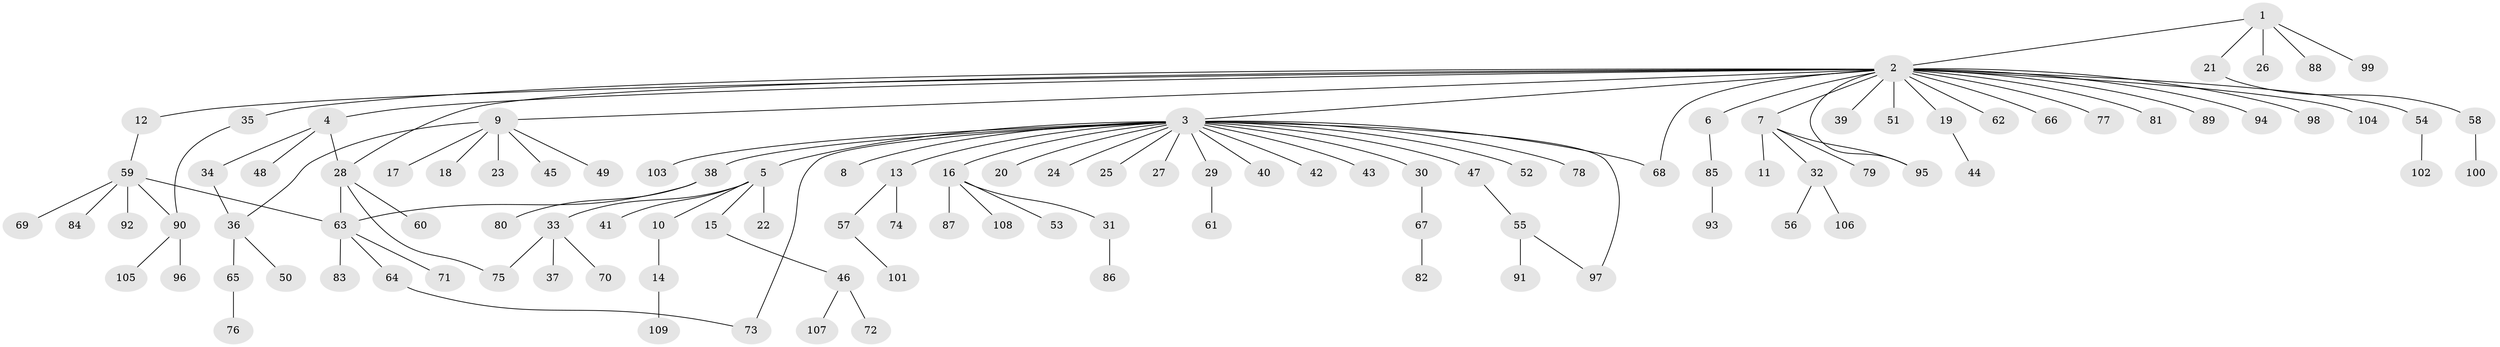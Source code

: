 // coarse degree distribution, {4: 0.09411764705882353, 22: 0.011764705882352941, 23: 0.011764705882352941, 6: 0.047058823529411764, 2: 0.1411764705882353, 1: 0.6705882352941176, 3: 0.023529411764705882}
// Generated by graph-tools (version 1.1) at 2025/23/03/03/25 07:23:54]
// undirected, 109 vertices, 118 edges
graph export_dot {
graph [start="1"]
  node [color=gray90,style=filled];
  1;
  2;
  3;
  4;
  5;
  6;
  7;
  8;
  9;
  10;
  11;
  12;
  13;
  14;
  15;
  16;
  17;
  18;
  19;
  20;
  21;
  22;
  23;
  24;
  25;
  26;
  27;
  28;
  29;
  30;
  31;
  32;
  33;
  34;
  35;
  36;
  37;
  38;
  39;
  40;
  41;
  42;
  43;
  44;
  45;
  46;
  47;
  48;
  49;
  50;
  51;
  52;
  53;
  54;
  55;
  56;
  57;
  58;
  59;
  60;
  61;
  62;
  63;
  64;
  65;
  66;
  67;
  68;
  69;
  70;
  71;
  72;
  73;
  74;
  75;
  76;
  77;
  78;
  79;
  80;
  81;
  82;
  83;
  84;
  85;
  86;
  87;
  88;
  89;
  90;
  91;
  92;
  93;
  94;
  95;
  96;
  97;
  98;
  99;
  100;
  101;
  102;
  103;
  104;
  105;
  106;
  107;
  108;
  109;
  1 -- 2;
  1 -- 21;
  1 -- 26;
  1 -- 88;
  1 -- 99;
  2 -- 3;
  2 -- 4;
  2 -- 6;
  2 -- 7;
  2 -- 9;
  2 -- 12;
  2 -- 19;
  2 -- 28;
  2 -- 35;
  2 -- 39;
  2 -- 51;
  2 -- 54;
  2 -- 62;
  2 -- 66;
  2 -- 68;
  2 -- 77;
  2 -- 81;
  2 -- 89;
  2 -- 94;
  2 -- 95;
  2 -- 98;
  2 -- 104;
  3 -- 5;
  3 -- 8;
  3 -- 13;
  3 -- 16;
  3 -- 20;
  3 -- 24;
  3 -- 25;
  3 -- 27;
  3 -- 29;
  3 -- 30;
  3 -- 38;
  3 -- 40;
  3 -- 42;
  3 -- 43;
  3 -- 47;
  3 -- 52;
  3 -- 68;
  3 -- 73;
  3 -- 78;
  3 -- 97;
  3 -- 103;
  4 -- 28;
  4 -- 34;
  4 -- 48;
  5 -- 10;
  5 -- 15;
  5 -- 22;
  5 -- 33;
  5 -- 41;
  6 -- 85;
  7 -- 11;
  7 -- 32;
  7 -- 79;
  7 -- 95;
  9 -- 17;
  9 -- 18;
  9 -- 23;
  9 -- 36;
  9 -- 45;
  9 -- 49;
  10 -- 14;
  12 -- 59;
  13 -- 57;
  13 -- 74;
  14 -- 109;
  15 -- 46;
  16 -- 31;
  16 -- 53;
  16 -- 87;
  16 -- 108;
  19 -- 44;
  21 -- 58;
  28 -- 60;
  28 -- 63;
  28 -- 75;
  29 -- 61;
  30 -- 67;
  31 -- 86;
  32 -- 56;
  32 -- 106;
  33 -- 37;
  33 -- 70;
  33 -- 75;
  34 -- 36;
  35 -- 90;
  36 -- 50;
  36 -- 65;
  38 -- 63;
  38 -- 80;
  46 -- 72;
  46 -- 107;
  47 -- 55;
  54 -- 102;
  55 -- 91;
  55 -- 97;
  57 -- 101;
  58 -- 100;
  59 -- 63;
  59 -- 69;
  59 -- 84;
  59 -- 90;
  59 -- 92;
  63 -- 64;
  63 -- 71;
  63 -- 83;
  64 -- 73;
  65 -- 76;
  67 -- 82;
  85 -- 93;
  90 -- 96;
  90 -- 105;
}
